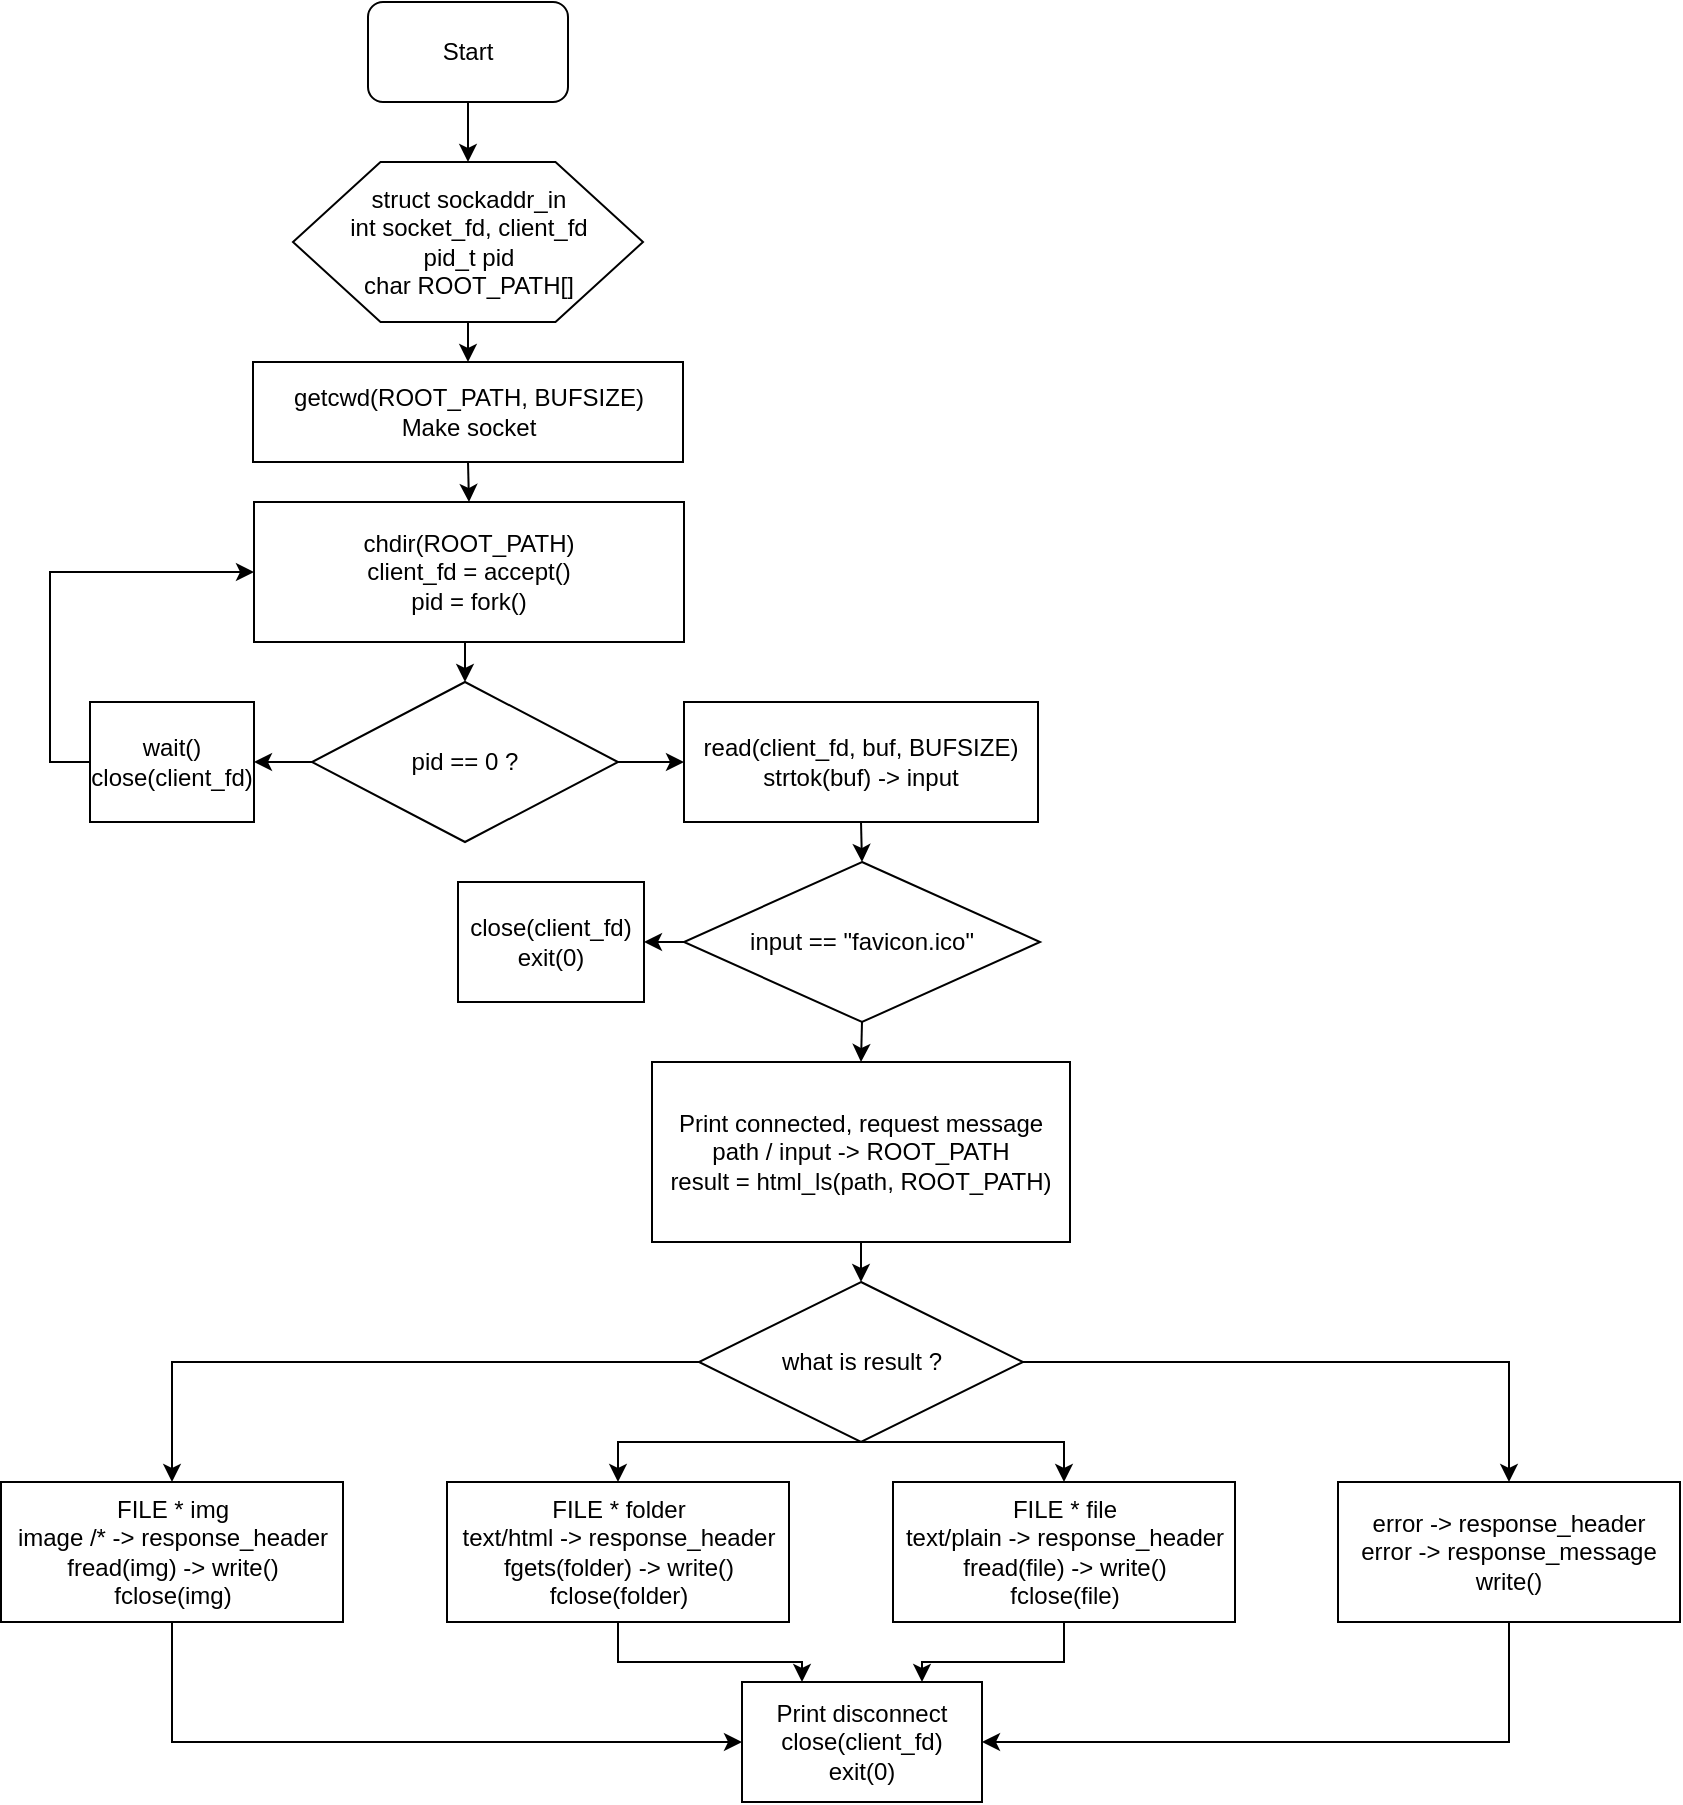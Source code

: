 <mxfile version="10.6.7" type="device"><diagram id="ySqK_PCgRfJZwXd0ZLWy" name="Page-1"><mxGraphModel dx="2034" dy="1085" grid="1" gridSize="10" guides="1" tooltips="1" connect="1" arrows="1" fold="1" page="1" pageScale="1" pageWidth="3300" pageHeight="4681" math="0" shadow="0"><root><mxCell id="0"/><mxCell id="1" parent="0"/><mxCell id="ys9wjR24iUIvzDLq7uwX-43" style="edgeStyle=orthogonalEdgeStyle;rounded=0;orthogonalLoop=1;jettySize=auto;html=1;exitX=0.5;exitY=1;exitDx=0;exitDy=0;entryX=0.5;entryY=0;entryDx=0;entryDy=0;" edge="1" parent="1" source="ys9wjR24iUIvzDLq7uwX-1" target="ys9wjR24iUIvzDLq7uwX-4"><mxGeometry relative="1" as="geometry"/></mxCell><mxCell id="ys9wjR24iUIvzDLq7uwX-1" value="Start&lt;br&gt;" style="rounded=1;whiteSpace=wrap;html=1;" vertex="1" parent="1"><mxGeometry x="275" y="60" width="100" height="50" as="geometry"/></mxCell><mxCell id="ys9wjR24iUIvzDLq7uwX-44" style="edgeStyle=orthogonalEdgeStyle;rounded=0;orthogonalLoop=1;jettySize=auto;html=1;exitX=0.5;exitY=1;exitDx=0;exitDy=0;entryX=0.5;entryY=0;entryDx=0;entryDy=0;" edge="1" parent="1" source="ys9wjR24iUIvzDLq7uwX-4" target="ys9wjR24iUIvzDLq7uwX-5"><mxGeometry relative="1" as="geometry"/></mxCell><mxCell id="ys9wjR24iUIvzDLq7uwX-4" value="struct sockaddr_in&lt;br&gt;int socket_fd, client_fd&lt;br&gt;pid_t pid&lt;br&gt;char ROOT_PATH[]&lt;br&gt;" style="shape=hexagon;perimeter=hexagonPerimeter2;whiteSpace=wrap;html=1;" vertex="1" parent="1"><mxGeometry x="237.5" y="140" width="175" height="80" as="geometry"/></mxCell><mxCell id="ys9wjR24iUIvzDLq7uwX-45" style="edgeStyle=orthogonalEdgeStyle;rounded=0;orthogonalLoop=1;jettySize=auto;html=1;exitX=0.5;exitY=1;exitDx=0;exitDy=0;entryX=0.5;entryY=0;entryDx=0;entryDy=0;" edge="1" parent="1" source="ys9wjR24iUIvzDLq7uwX-5" target="ys9wjR24iUIvzDLq7uwX-20"><mxGeometry relative="1" as="geometry"/></mxCell><mxCell id="ys9wjR24iUIvzDLq7uwX-5" value="getcwd(ROOT_PATH, BUFSIZE)&lt;br&gt;Make socket&lt;br&gt;" style="rounded=0;whiteSpace=wrap;html=1;" vertex="1" parent="1"><mxGeometry x="217.5" y="240" width="215" height="50" as="geometry"/></mxCell><mxCell id="ys9wjR24iUIvzDLq7uwX-21" style="edgeStyle=orthogonalEdgeStyle;rounded=0;orthogonalLoop=1;jettySize=auto;html=1;exitX=0;exitY=0.5;exitDx=0;exitDy=0;entryX=1;entryY=0.5;entryDx=0;entryDy=0;" edge="1" parent="1" source="ys9wjR24iUIvzDLq7uwX-6" target="ys9wjR24iUIvzDLq7uwX-7"><mxGeometry relative="1" as="geometry"/></mxCell><mxCell id="ys9wjR24iUIvzDLq7uwX-42" style="edgeStyle=orthogonalEdgeStyle;rounded=0;orthogonalLoop=1;jettySize=auto;html=1;exitX=1;exitY=0.5;exitDx=0;exitDy=0;entryX=0;entryY=0.5;entryDx=0;entryDy=0;" edge="1" parent="1" source="ys9wjR24iUIvzDLq7uwX-6" target="ys9wjR24iUIvzDLq7uwX-8"><mxGeometry relative="1" as="geometry"/></mxCell><mxCell id="ys9wjR24iUIvzDLq7uwX-6" value="pid == 0 ?" style="rhombus;whiteSpace=wrap;html=1;" vertex="1" parent="1"><mxGeometry x="247" y="400" width="153" height="80" as="geometry"/></mxCell><mxCell id="ys9wjR24iUIvzDLq7uwX-23" style="edgeStyle=orthogonalEdgeStyle;rounded=0;orthogonalLoop=1;jettySize=auto;html=1;exitX=0;exitY=0.5;exitDx=0;exitDy=0;entryX=0;entryY=0.5;entryDx=0;entryDy=0;" edge="1" parent="1" source="ys9wjR24iUIvzDLq7uwX-7" target="ys9wjR24iUIvzDLq7uwX-20"><mxGeometry relative="1" as="geometry"/></mxCell><mxCell id="ys9wjR24iUIvzDLq7uwX-7" value="wait()&lt;br&gt;close(client_fd)&lt;br&gt;" style="rounded=0;whiteSpace=wrap;html=1;" vertex="1" parent="1"><mxGeometry x="136" y="410" width="82" height="60" as="geometry"/></mxCell><mxCell id="ys9wjR24iUIvzDLq7uwX-41" style="edgeStyle=orthogonalEdgeStyle;rounded=0;orthogonalLoop=1;jettySize=auto;html=1;exitX=0.5;exitY=1;exitDx=0;exitDy=0;entryX=0.5;entryY=0;entryDx=0;entryDy=0;" edge="1" parent="1" source="ys9wjR24iUIvzDLq7uwX-8" target="ys9wjR24iUIvzDLq7uwX-22"><mxGeometry relative="1" as="geometry"/></mxCell><mxCell id="ys9wjR24iUIvzDLq7uwX-8" value="read(client_fd, buf, BUFSIZE)&lt;br&gt;strtok(buf) -&amp;gt; input&lt;br&gt;" style="rounded=0;whiteSpace=wrap;html=1;" vertex="1" parent="1"><mxGeometry x="433" y="410" width="177" height="60" as="geometry"/></mxCell><mxCell id="ys9wjR24iUIvzDLq7uwX-46" style="edgeStyle=orthogonalEdgeStyle;rounded=0;orthogonalLoop=1;jettySize=auto;html=1;exitX=0.5;exitY=1;exitDx=0;exitDy=0;entryX=0.5;entryY=0;entryDx=0;entryDy=0;" edge="1" parent="1" source="ys9wjR24iUIvzDLq7uwX-20" target="ys9wjR24iUIvzDLq7uwX-6"><mxGeometry relative="1" as="geometry"/></mxCell><mxCell id="ys9wjR24iUIvzDLq7uwX-20" value="chdir(ROOT_PATH)&lt;br&gt;client_fd = accept()&lt;br&gt;pid = fork()&lt;br&gt;" style="rounded=0;whiteSpace=wrap;html=1;" vertex="1" parent="1"><mxGeometry x="218" y="310" width="215" height="70" as="geometry"/></mxCell><mxCell id="ys9wjR24iUIvzDLq7uwX-26" style="edgeStyle=orthogonalEdgeStyle;rounded=0;orthogonalLoop=1;jettySize=auto;html=1;exitX=0;exitY=0.5;exitDx=0;exitDy=0;entryX=1;entryY=0.5;entryDx=0;entryDy=0;" edge="1" parent="1" source="ys9wjR24iUIvzDLq7uwX-22" target="ys9wjR24iUIvzDLq7uwX-25"><mxGeometry relative="1" as="geometry"/></mxCell><mxCell id="ys9wjR24iUIvzDLq7uwX-27" style="edgeStyle=orthogonalEdgeStyle;rounded=0;orthogonalLoop=1;jettySize=auto;html=1;exitX=0.5;exitY=1;exitDx=0;exitDy=0;entryX=0.5;entryY=0;entryDx=0;entryDy=0;" edge="1" parent="1" source="ys9wjR24iUIvzDLq7uwX-22" target="ys9wjR24iUIvzDLq7uwX-24"><mxGeometry relative="1" as="geometry"/></mxCell><mxCell id="ys9wjR24iUIvzDLq7uwX-22" value="input == &quot;favicon.ico&quot;" style="rhombus;whiteSpace=wrap;html=1;" vertex="1" parent="1"><mxGeometry x="433" y="490" width="178" height="80" as="geometry"/></mxCell><mxCell id="ys9wjR24iUIvzDLq7uwX-40" style="edgeStyle=orthogonalEdgeStyle;rounded=0;orthogonalLoop=1;jettySize=auto;html=1;exitX=0.5;exitY=1;exitDx=0;exitDy=0;entryX=0.5;entryY=0;entryDx=0;entryDy=0;" edge="1" parent="1" source="ys9wjR24iUIvzDLq7uwX-24" target="ys9wjR24iUIvzDLq7uwX-28"><mxGeometry relative="1" as="geometry"/></mxCell><mxCell id="ys9wjR24iUIvzDLq7uwX-24" value="Print connected, request message&lt;br&gt;path / input -&amp;gt; ROOT_PATH&lt;br&gt;result = html_ls(path, ROOT_PATH)&lt;br&gt;" style="rounded=0;whiteSpace=wrap;html=1;" vertex="1" parent="1"><mxGeometry x="417" y="590" width="209" height="90" as="geometry"/></mxCell><mxCell id="ys9wjR24iUIvzDLq7uwX-25" value="close(client_fd)&lt;br&gt;exit(0)" style="rounded=0;whiteSpace=wrap;html=1;" vertex="1" parent="1"><mxGeometry x="320" y="500" width="93" height="60" as="geometry"/></mxCell><mxCell id="ys9wjR24iUIvzDLq7uwX-36" style="edgeStyle=orthogonalEdgeStyle;rounded=0;orthogonalLoop=1;jettySize=auto;html=1;exitX=1;exitY=0.5;exitDx=0;exitDy=0;entryX=0.5;entryY=0;entryDx=0;entryDy=0;" edge="1" parent="1" source="ys9wjR24iUIvzDLq7uwX-28" target="ys9wjR24iUIvzDLq7uwX-35"><mxGeometry relative="1" as="geometry"/></mxCell><mxCell id="ys9wjR24iUIvzDLq7uwX-37" style="edgeStyle=orthogonalEdgeStyle;rounded=0;orthogonalLoop=1;jettySize=auto;html=1;exitX=0.5;exitY=1;exitDx=0;exitDy=0;entryX=0.5;entryY=0;entryDx=0;entryDy=0;" edge="1" parent="1" source="ys9wjR24iUIvzDLq7uwX-28" target="ys9wjR24iUIvzDLq7uwX-34"><mxGeometry relative="1" as="geometry"><Array as="points"><mxPoint x="623" y="780"/></Array></mxGeometry></mxCell><mxCell id="ys9wjR24iUIvzDLq7uwX-38" style="edgeStyle=orthogonalEdgeStyle;rounded=0;orthogonalLoop=1;jettySize=auto;html=1;exitX=0.5;exitY=1;exitDx=0;exitDy=0;entryX=0.5;entryY=0;entryDx=0;entryDy=0;" edge="1" parent="1" source="ys9wjR24iUIvzDLq7uwX-28" target="ys9wjR24iUIvzDLq7uwX-33"><mxGeometry relative="1" as="geometry"><Array as="points"><mxPoint x="400" y="780"/></Array></mxGeometry></mxCell><mxCell id="ys9wjR24iUIvzDLq7uwX-39" style="edgeStyle=orthogonalEdgeStyle;rounded=0;orthogonalLoop=1;jettySize=auto;html=1;exitX=0;exitY=0.5;exitDx=0;exitDy=0;entryX=0.5;entryY=0;entryDx=0;entryDy=0;" edge="1" parent="1" source="ys9wjR24iUIvzDLq7uwX-28" target="ys9wjR24iUIvzDLq7uwX-29"><mxGeometry relative="1" as="geometry"/></mxCell><mxCell id="ys9wjR24iUIvzDLq7uwX-28" value="what is result ?" style="rhombus;whiteSpace=wrap;html=1;" vertex="1" parent="1"><mxGeometry x="440.5" y="700" width="162" height="80" as="geometry"/></mxCell><mxCell id="ys9wjR24iUIvzDLq7uwX-52" style="edgeStyle=orthogonalEdgeStyle;rounded=0;orthogonalLoop=1;jettySize=auto;html=1;exitX=0.5;exitY=1;exitDx=0;exitDy=0;entryX=0;entryY=0.5;entryDx=0;entryDy=0;" edge="1" parent="1" source="ys9wjR24iUIvzDLq7uwX-29" target="ys9wjR24iUIvzDLq7uwX-47"><mxGeometry relative="1" as="geometry"/></mxCell><mxCell id="ys9wjR24iUIvzDLq7uwX-29" value="FILE * img&lt;br&gt;image /* -&amp;gt; response_header&lt;br&gt;fread(img) -&amp;gt; write()&lt;br&gt;fclose(img)&lt;br&gt;" style="rounded=0;whiteSpace=wrap;html=1;" vertex="1" parent="1"><mxGeometry x="91.5" y="800" width="171" height="70" as="geometry"/></mxCell><mxCell id="ys9wjR24iUIvzDLq7uwX-49" style="edgeStyle=orthogonalEdgeStyle;rounded=0;orthogonalLoop=1;jettySize=auto;html=1;exitX=0.5;exitY=1;exitDx=0;exitDy=0;entryX=0.25;entryY=0;entryDx=0;entryDy=0;" edge="1" parent="1" source="ys9wjR24iUIvzDLq7uwX-33" target="ys9wjR24iUIvzDLq7uwX-47"><mxGeometry relative="1" as="geometry"/></mxCell><mxCell id="ys9wjR24iUIvzDLq7uwX-33" value="FILE * folder&lt;br&gt;text/html -&amp;gt; response_header&lt;br&gt;fgets(folder) -&amp;gt; write()&lt;br&gt;fclose(folder)&lt;br&gt;" style="rounded=0;whiteSpace=wrap;html=1;" vertex="1" parent="1"><mxGeometry x="314.5" y="800" width="171" height="70" as="geometry"/></mxCell><mxCell id="ys9wjR24iUIvzDLq7uwX-50" style="edgeStyle=orthogonalEdgeStyle;rounded=0;orthogonalLoop=1;jettySize=auto;html=1;exitX=0.5;exitY=1;exitDx=0;exitDy=0;entryX=0.75;entryY=0;entryDx=0;entryDy=0;" edge="1" parent="1" source="ys9wjR24iUIvzDLq7uwX-34" target="ys9wjR24iUIvzDLq7uwX-47"><mxGeometry relative="1" as="geometry"/></mxCell><mxCell id="ys9wjR24iUIvzDLq7uwX-34" value="FILE * file&lt;br&gt;text/plain -&amp;gt; response_header&lt;br&gt;fread(file) -&amp;gt; write()&lt;br&gt;fclose(file)&lt;br&gt;" style="rounded=0;whiteSpace=wrap;html=1;" vertex="1" parent="1"><mxGeometry x="537.5" y="800" width="171" height="70" as="geometry"/></mxCell><mxCell id="ys9wjR24iUIvzDLq7uwX-51" style="edgeStyle=orthogonalEdgeStyle;rounded=0;orthogonalLoop=1;jettySize=auto;html=1;exitX=0.5;exitY=1;exitDx=0;exitDy=0;entryX=1;entryY=0.5;entryDx=0;entryDy=0;" edge="1" parent="1" source="ys9wjR24iUIvzDLq7uwX-35" target="ys9wjR24iUIvzDLq7uwX-47"><mxGeometry relative="1" as="geometry"/></mxCell><mxCell id="ys9wjR24iUIvzDLq7uwX-35" value="error -&amp;gt; response_header&lt;br&gt;error -&amp;gt; response_message&lt;br&gt;write()&lt;br&gt;" style="rounded=0;whiteSpace=wrap;html=1;" vertex="1" parent="1"><mxGeometry x="760" y="800" width="171" height="70" as="geometry"/></mxCell><mxCell id="ys9wjR24iUIvzDLq7uwX-47" value="Print disconnect&lt;br&gt;close(client_fd)&lt;br&gt;exit(0)&lt;br&gt;" style="rounded=0;whiteSpace=wrap;html=1;" vertex="1" parent="1"><mxGeometry x="462" y="900" width="120" height="60" as="geometry"/></mxCell></root></mxGraphModel></diagram></mxfile>